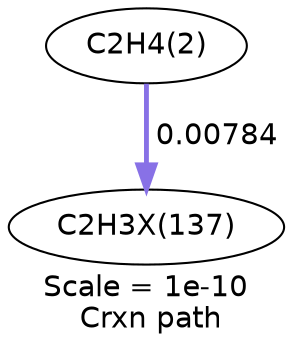 digraph reaction_paths {
center=1;
s5 -> s20[fontname="Helvetica", style="setlinewidth(2.34)", arrowsize=1.17, color="0.7, 0.508, 0.9"
, label=" 0.00784"];
s5 [ fontname="Helvetica", label="C2H4(2)"];
s20 [ fontname="Helvetica", label="C2H3X(137)"];
 label = "Scale = 1e-10\l Crxn path";
 fontname = "Helvetica";
}
